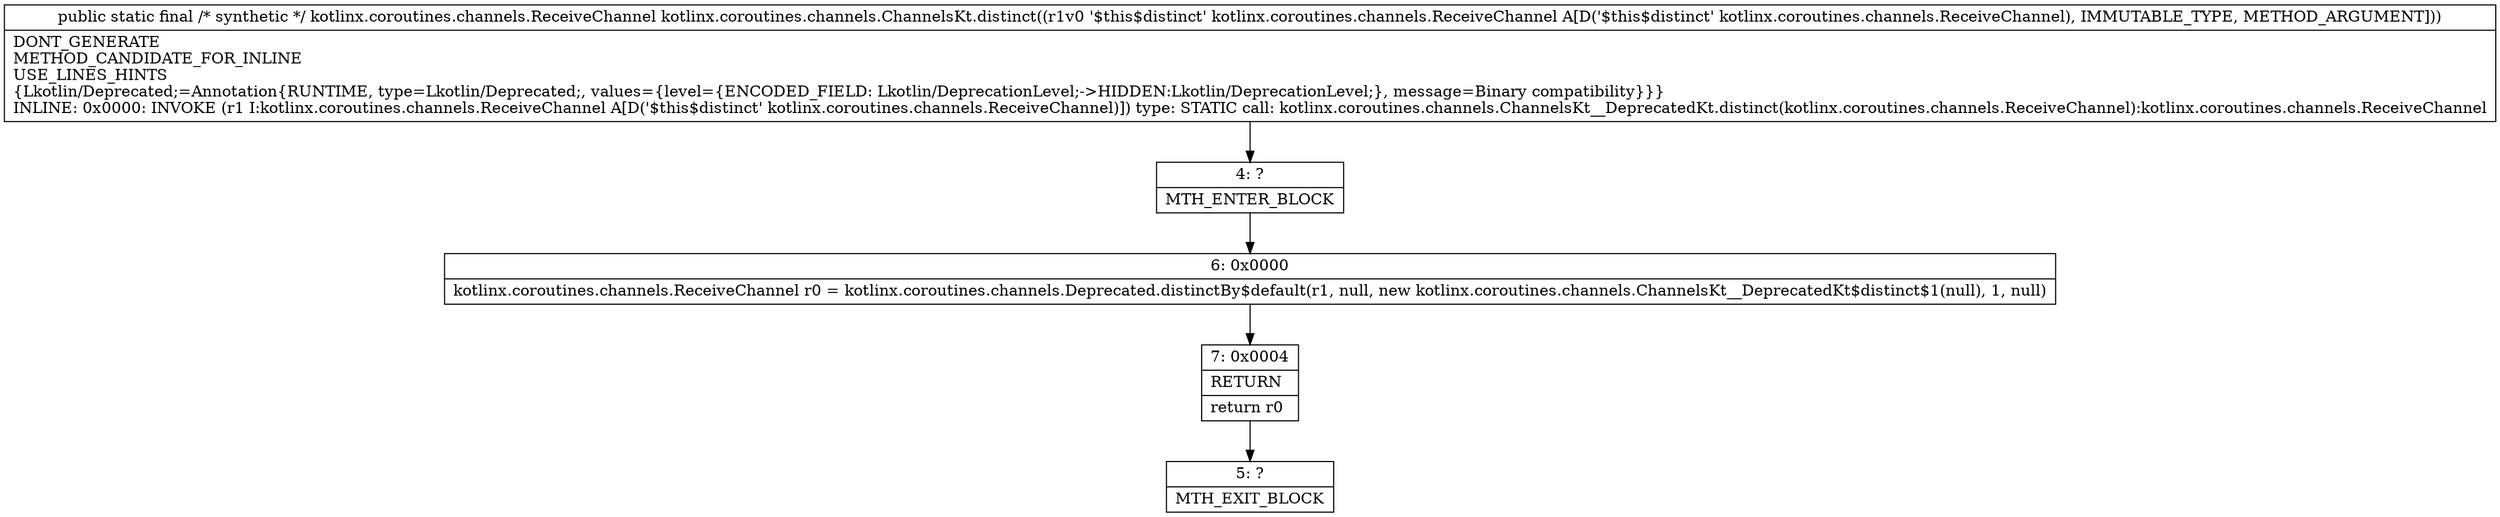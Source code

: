 digraph "CFG forkotlinx.coroutines.channels.ChannelsKt.distinct(Lkotlinx\/coroutines\/channels\/ReceiveChannel;)Lkotlinx\/coroutines\/channels\/ReceiveChannel;" {
Node_4 [shape=record,label="{4\:\ ?|MTH_ENTER_BLOCK\l}"];
Node_6 [shape=record,label="{6\:\ 0x0000|kotlinx.coroutines.channels.ReceiveChannel r0 = kotlinx.coroutines.channels.Deprecated.distinctBy$default(r1, null, new kotlinx.coroutines.channels.ChannelsKt__DeprecatedKt$distinct$1(null), 1, null)\l}"];
Node_7 [shape=record,label="{7\:\ 0x0004|RETURN\l|return r0\l}"];
Node_5 [shape=record,label="{5\:\ ?|MTH_EXIT_BLOCK\l}"];
MethodNode[shape=record,label="{public static final \/* synthetic *\/ kotlinx.coroutines.channels.ReceiveChannel kotlinx.coroutines.channels.ChannelsKt.distinct((r1v0 '$this$distinct' kotlinx.coroutines.channels.ReceiveChannel A[D('$this$distinct' kotlinx.coroutines.channels.ReceiveChannel), IMMUTABLE_TYPE, METHOD_ARGUMENT]))  | DONT_GENERATE\lMETHOD_CANDIDATE_FOR_INLINE\lUSE_LINES_HINTS\l\{Lkotlin\/Deprecated;=Annotation\{RUNTIME, type=Lkotlin\/Deprecated;, values=\{level=\{ENCODED_FIELD: Lkotlin\/DeprecationLevel;\-\>HIDDEN:Lkotlin\/DeprecationLevel;\}, message=Binary compatibility\}\}\}\lINLINE: 0x0000: INVOKE  (r1 I:kotlinx.coroutines.channels.ReceiveChannel A[D('$this$distinct' kotlinx.coroutines.channels.ReceiveChannel)]) type: STATIC call: kotlinx.coroutines.channels.ChannelsKt__DeprecatedKt.distinct(kotlinx.coroutines.channels.ReceiveChannel):kotlinx.coroutines.channels.ReceiveChannel\l}"];
MethodNode -> Node_4;Node_4 -> Node_6;
Node_6 -> Node_7;
Node_7 -> Node_5;
}

